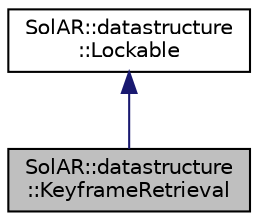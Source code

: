 digraph "SolAR::datastructure::KeyframeRetrieval"
{
 // LATEX_PDF_SIZE
  edge [fontname="Helvetica",fontsize="10",labelfontname="Helvetica",labelfontsize="10"];
  node [fontname="Helvetica",fontsize="10",shape=record];
  Node1 [label="SolAR::datastructure\l::KeyframeRetrieval",height=0.2,width=0.4,color="black", fillcolor="grey75", style="filled", fontcolor="black",tooltip="A bag of word of keyframe. This class provides a data structure of keyframe retrieval model (BoW)."];
  Node2 -> Node1 [dir="back",color="midnightblue",fontsize="10",style="solid",fontname="Helvetica"];
  Node2 [label="SolAR::datastructure\l::Lockable",height=0.2,width=0.4,color="black", fillcolor="white", style="filled",URL="$class_sol_a_r_1_1datastructure_1_1_lockable.html",tooltip=" "];
}
